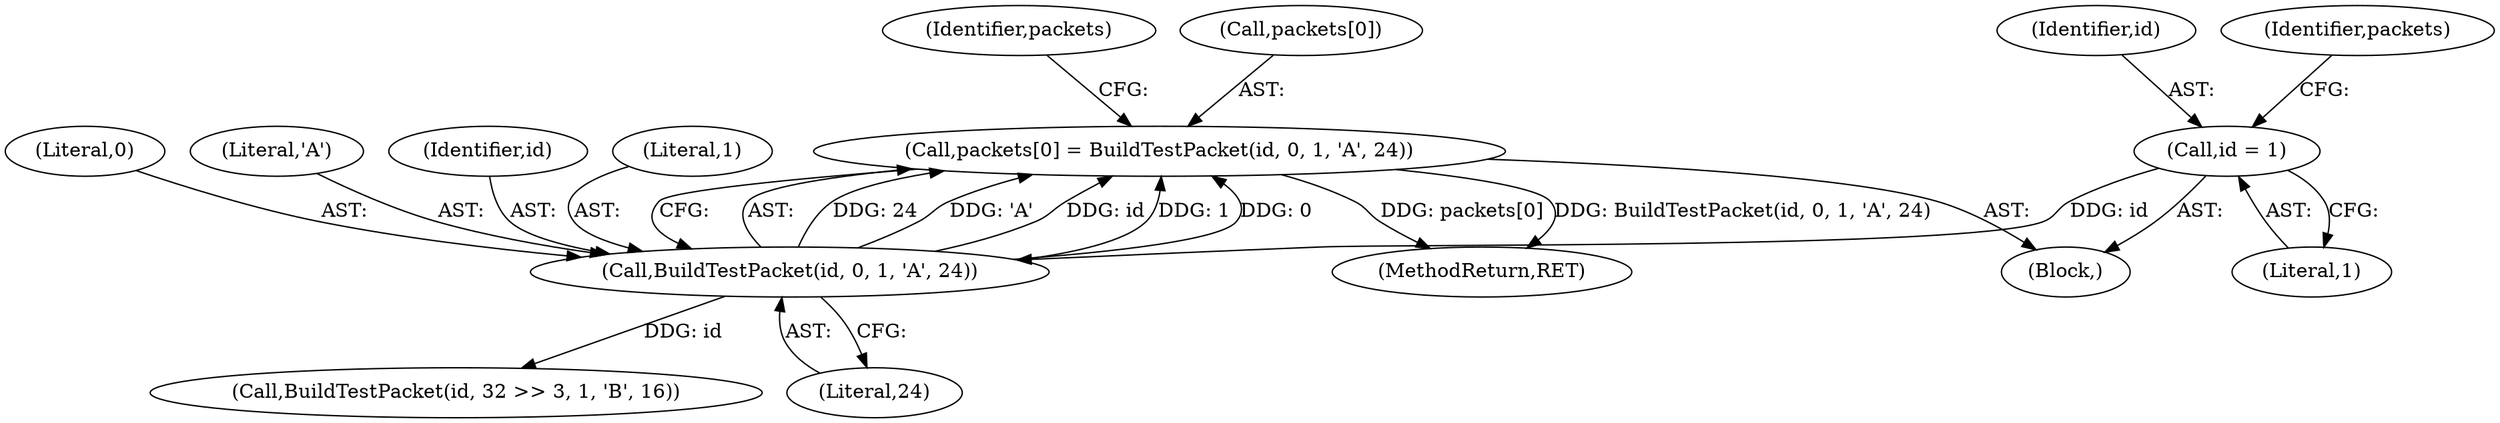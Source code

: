 digraph "0_suricata_4a04f814b15762eb446a5ead4d69d021512df6f8_1@array" {
"1000144" [label="(Call,packets[0] = BuildTestPacket(id, 0, 1, 'A', 24))"];
"1000148" [label="(Call,BuildTestPacket(id, 0, 1, 'A', 24))"];
"1000135" [label="(Call,id = 1)"];
"1000137" [label="(Literal,1)"];
"1000156" [label="(Identifier,packets)"];
"1000136" [label="(Identifier,id)"];
"1000150" [label="(Literal,0)"];
"1000152" [label="(Literal,'A')"];
"1000144" [label="(Call,packets[0] = BuildTestPacket(id, 0, 1, 'A', 24))"];
"1000127" [label="(Block,)"];
"1000148" [label="(Call,BuildTestPacket(id, 0, 1, 'A', 24))"];
"1000505" [label="(MethodReturn,RET)"];
"1000149" [label="(Identifier,id)"];
"1000135" [label="(Call,id = 1)"];
"1000145" [label="(Call,packets[0])"];
"1000158" [label="(Call,BuildTestPacket(id, 32 >> 3, 1, 'B', 16))"];
"1000153" [label="(Literal,24)"];
"1000140" [label="(Identifier,packets)"];
"1000151" [label="(Literal,1)"];
"1000144" -> "1000127"  [label="AST: "];
"1000144" -> "1000148"  [label="CFG: "];
"1000145" -> "1000144"  [label="AST: "];
"1000148" -> "1000144"  [label="AST: "];
"1000156" -> "1000144"  [label="CFG: "];
"1000144" -> "1000505"  [label="DDG: BuildTestPacket(id, 0, 1, 'A', 24)"];
"1000144" -> "1000505"  [label="DDG: packets[0]"];
"1000148" -> "1000144"  [label="DDG: 24"];
"1000148" -> "1000144"  [label="DDG: 'A'"];
"1000148" -> "1000144"  [label="DDG: id"];
"1000148" -> "1000144"  [label="DDG: 1"];
"1000148" -> "1000144"  [label="DDG: 0"];
"1000148" -> "1000153"  [label="CFG: "];
"1000149" -> "1000148"  [label="AST: "];
"1000150" -> "1000148"  [label="AST: "];
"1000151" -> "1000148"  [label="AST: "];
"1000152" -> "1000148"  [label="AST: "];
"1000153" -> "1000148"  [label="AST: "];
"1000135" -> "1000148"  [label="DDG: id"];
"1000148" -> "1000158"  [label="DDG: id"];
"1000135" -> "1000127"  [label="AST: "];
"1000135" -> "1000137"  [label="CFG: "];
"1000136" -> "1000135"  [label="AST: "];
"1000137" -> "1000135"  [label="AST: "];
"1000140" -> "1000135"  [label="CFG: "];
}
